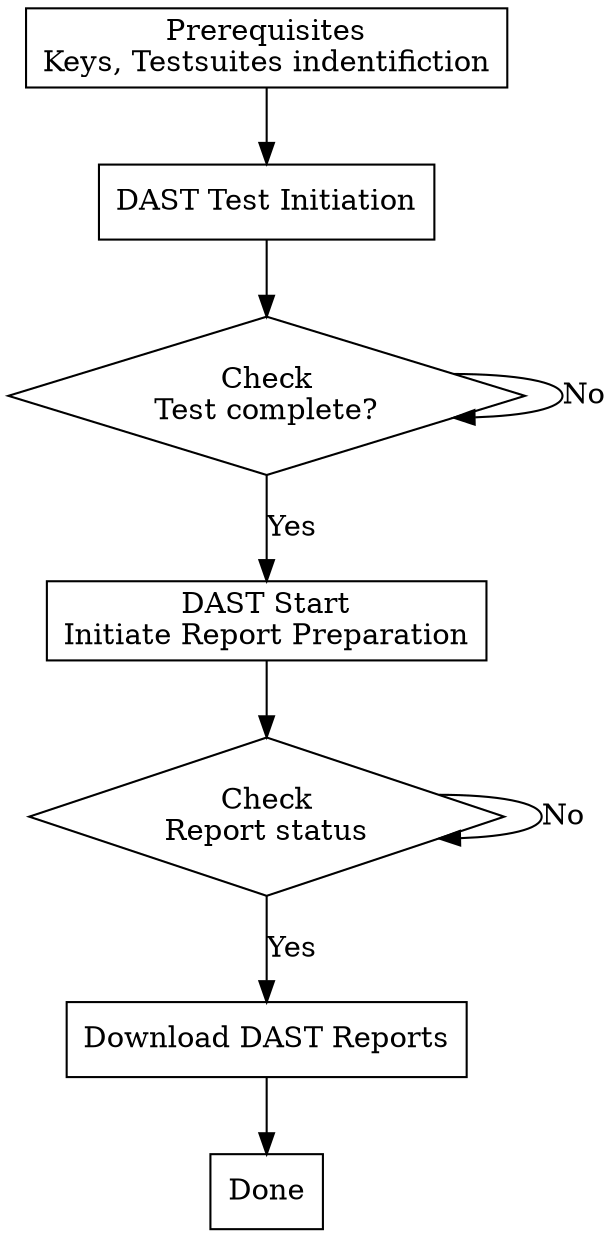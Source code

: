digraph DAST_Process {
    rankdir=TB; // Left to Right direction

    // Nodes
    node [shape=box];

    Prerequisites [label="Prerequisites\nKeys, Testsuites indentifiction"];
    DASTTestInitiation [label="DAST Test Initiation"];
    TestComplete [shape=diamond label="Check\nTest complete?"];
    // DASTTestMonitoring [label="3. DAST Test\nMonitoring\nCheck DAST Status API"];
    ReportPreparation [label="DAST Start\nInitiate Report Preparation"];
    ReportComplete [shape=diamond label="Check\nReport status"];
    ReportDownload [label="Download DAST Reports"];
    Done [label="Done"];
    
    // Edges
    Prerequisites -> DASTTestInitiation;
    DASTTestInitiation -> TestComplete;
    TestComplete -> TestComplete [label="No"];
    TestComplete -> ReportPreparation [label="Yes"];
    ReportPreparation->ReportComplete
    // DASTTestMonitoring -> ReportPreparation;
    // ReportPreparation -> ReportComplete
    ReportComplete->ReportComplete [label="No"];
    ReportComplete->ReportDownload [label="Yes"];
    ReportDownload->Done 
}